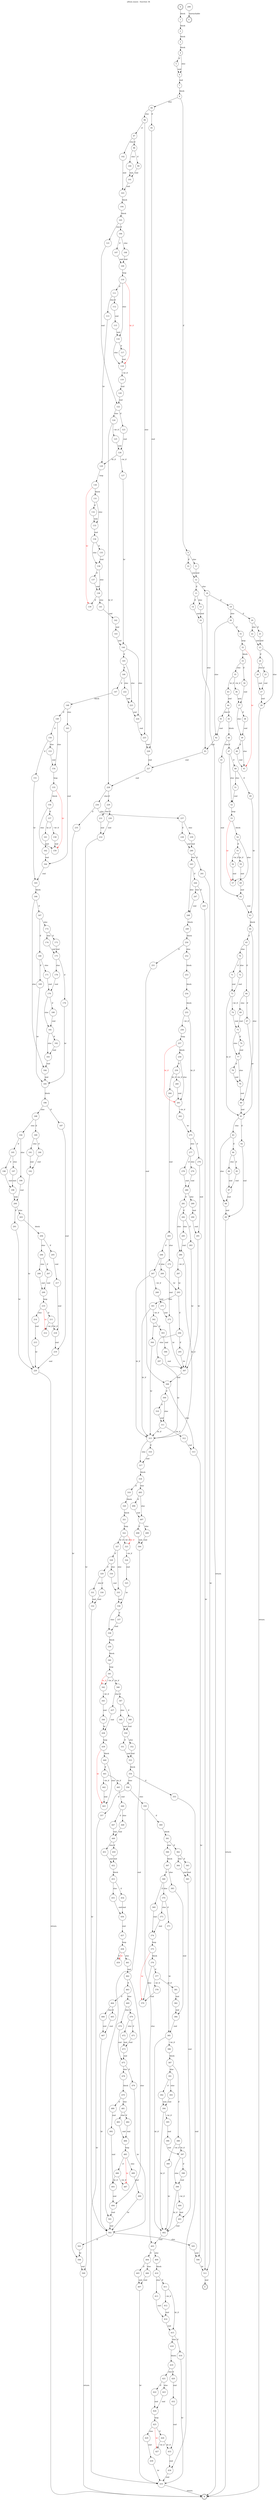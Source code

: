 digraph finite_state_machine {
    label = "allium.wasm - function 34"
    labelloc =  t
    labelfontsize = 16
    labelfontcolor = black
    labelfontname = "Helvetica"
    node [shape = doublecircle]; 0 E U R ;
    node [shape = circle];
    0 -> 1[label="block"];
    1 -> 2[label="block"];
    2 -> 3[label="block"];
    3 -> 4[label="block"];
    4 -> 5[label="if"];
    4 -> 6[label="else"];
    5 -> 6[label="end"];
    6 -> 7[label="end"];
    7 -> 8[label="block"];
    8 -> 9[label="if"];
    8 -> 94[label="else"];
    9 -> 10[label="if"];
    9 -> 11[label="else"];
    10 -> 12[label="end"];
    11 -> 12[label="end"];
    12 -> 13[label="if"];
    12 -> 18[label="else"];
    13 -> 14[label="if"];
    13 -> 15[label="else"];
    14 -> 16[label="end"];
    15 -> 16[label="end"];
    16 -> R[label="return"];
    18 -> 19[label="if"];
    18 -> 93[label="else"];
    19 -> 20[label="if"];
    19 -> 30[label="else"];
    20 -> 21[label="if"];
    20 -> 22[label="else"];
    21 -> 23[label="end"];
    22 -> 23[label="end"];
    23 -> 24[label="if"];
    23 -> 28[label="else"];
    24 -> 25[label="if"];
    24 -> 26[label="else"];
    25 -> 27[label="end"];
    26 -> 27[label="end"];
    27 -> 28[label="end"];
    28 -> R[label="return"];
    30 -> 31[label="if"];
    30 -> 92[label="else"];
    31 -> 32[label="loop"];
    32 -> 33[label="block"];
    33 -> 34[label="if"];
    33 -> 35[label="else"];
    34 -> 37[label="end"];
    35 -> 36[label="~br_if"];
    35 -> 43[label="br_if"];
    36 -> 37[label="end"];
    37 -> 38[label="if"];
    37 -> 39[label="else"];
    38 -> 39[label="end"];
    39 -> 40[label="if"];
    39 -> 41[label="else"];
    40 -> 41[label="end"];
    41 -> 32[color="red" dir=back fontcolor="red" label="br"];
    43 -> 44[label="end"];
    44 -> 45[label="if"];
    44 -> 91[label="else"];
    45 -> 46[label="block"];
    46 -> 47[label="if"];
    46 -> 61[label="else"];
    47 -> 48[label="if"];
    47 -> 52[label="else"];
    48 -> 49[label="if"];
    48 -> 51[label="else"];
    49 -> 63[label="br"];
    51 -> 52[label="end"];
    52 -> 53[label="loop"];
    53 -> 54[label="block"];
    54 -> 55[label="if"];
    54 -> 57[label="else"];
    55 -> 56[label="~br_if"];
    55 -> 59[label="br_if"];
    56 -> 57[label="end"];
    57 -> 53[color="red" dir=back fontcolor="red" label="br"];
    59 -> 60[label="end"];
    60 -> 62[label="end"];
    61 -> 62[label="end"];
    62 -> 63[label="end"];
    63 -> 64[label="block"];
    64 -> 65[label="if"];
    64 -> 80[label="else"];
    65 -> 66[label="if"];
    65 -> 70[label="else"];
    66 -> 67[label="if"];
    66 -> 69[label="else"];
    67 -> 81[label="br"];
    69 -> 75[label="end"];
    70 -> 71[label="if"];
    70 -> 72[label="else"];
    71 -> 73[label="end"];
    72 -> 73[label="end"];
    73 -> 74[label="~br_if"];
    73 -> 81[label="br_if"];
    74 -> 75[label="end"];
    75 -> 76[label="if"];
    75 -> 77[label="else"];
    76 -> 77[label="end"];
    77 -> 78[label="if"];
    77 -> 79[label="else"];
    78 -> 79[label="end"];
    79 -> 80[label="end"];
    80 -> 81[label="end"];
    81 -> 82[label="if"];
    81 -> 83[label="else"];
    82 -> 89[label="end"];
    83 -> 84[label="if"];
    83 -> 88[label="else"];
    84 -> 85[label="if"];
    84 -> 86[label="else"];
    85 -> 87[label="end"];
    86 -> 87[label="end"];
    87 -> 88[label="end"];
    88 -> 89[label="end"];
    89 -> R[label="return"];
    91 -> 92[label="end"];
    92 -> 93[label="end"];
    93 -> 227[label="end"];
    94 -> 95[label="if"];
    94 -> 96[label="else"];
    95 -> 226[label="end"];
    96 -> 97[label="if"];
    96 -> 225[label="else"];
    97 -> 98[label="if"];
    97 -> 102[label="else"];
    98 -> 99[label="if"];
    98 -> 100[label="else"];
    99 -> 101[label="end"];
    100 -> 101[label="end"];
    101 -> 103[label="end"];
    102 -> 103[label="end"];
    103 -> 104[label="block"];
    104 -> 105[label="block"];
    105 -> 106[label="if"];
    105 -> 121[label="else"];
    106 -> 107[label="if"];
    106 -> 108[label="else"];
    107 -> 109[label="end"];
    108 -> 109[label="end"];
    109 -> 110[label="loop"];
    110 -> 111[label="if"];
    110 -> 116[label="else"];
    111 -> 112[label="if"];
    111 -> 113[label="else"];
    112 -> 115[label="end"];
    113 -> 129[label="br"];
    115 -> 116[label="end"];
    116 -> 117[label="if"];
    116 -> 118[label="else"];
    117 -> 118[label="end"];
    118 -> 119[label="~br_if"];
    118 -> 110[color="red" dir=back fontcolor="red" label="br_if"];
    119 -> 120[label="end"];
    120 -> 122[label="end"];
    121 -> 122[label="end"];
    122 -> 123[label="if"];
    122 -> 124[label="else"];
    123 -> 126[label="end"];
    124 -> 125[label="~br_if"];
    124 -> 228[label="br_if"];
    125 -> 126[label="end"];
    126 -> 127[label="~br_if"];
    126 -> 129[label="br_if"];
    127 -> 144[label="br"];
    129 -> 130[label="loop"];
    130 -> 131[label="block"];
    131 -> 132[label="if"];
    131 -> 133[label="else"];
    132 -> 133[label="end"];
    133 -> 134[label="end"];
    134 -> 135[label="if"];
    134 -> 136[label="else"];
    135 -> 136[label="end"];
    136 -> 137[label="if"];
    136 -> 138[label="else"];
    137 -> 138[label="end"];
    138 -> 139[label="if"];
    138 -> 141[label="else"];
    139 -> 130[color="red" dir=back fontcolor="red" label="br"];
    141 -> 142[label="end"];
    142 -> 143[label="end"];
    143 -> 144[label="end"];
    144 -> 145[label="if"];
    144 -> 224[label="else"];
    145 -> 146[label="if"];
    145 -> 223[label="else"];
    146 -> 147[label="if"];
    146 -> 222[label="else"];
    147 -> 148[label="block"];
    148 -> 149[label="if"];
    148 -> 163[label="else"];
    149 -> 150[label="if"];
    149 -> 154[label="else"];
    150 -> 151[label="if"];
    150 -> 153[label="else"];
    151 -> 165[label="br"];
    153 -> 154[label="end"];
    154 -> 155[label="loop"];
    155 -> 156[label="block"];
    156 -> 157[label="if"];
    156 -> 159[label="else"];
    157 -> 158[label="~br_if"];
    157 -> 161[label="br_if"];
    158 -> 159[label="end"];
    159 -> 155[color="red" dir=back fontcolor="red" label="br"];
    161 -> 162[label="end"];
    162 -> 164[label="end"];
    163 -> 164[label="end"];
    164 -> 165[label="end"];
    165 -> 166[label="block"];
    166 -> 167[label="if"];
    166 -> 184[label="else"];
    167 -> 168[label="if"];
    167 -> 172[label="else"];
    168 -> 169[label="if"];
    168 -> 171[label="else"];
    169 -> 185[label="br"];
    171 -> 179[label="end"];
    172 -> 173[label="if"];
    172 -> 174[label="else"];
    173 -> 175[label="end"];
    174 -> 175[label="end"];
    175 -> 176[label="if"];
    175 -> 178[label="else"];
    176 -> 185[label="br"];
    178 -> 179[label="end"];
    179 -> 180[label="if"];
    179 -> 181[label="else"];
    180 -> 181[label="end"];
    181 -> 182[label="if"];
    181 -> 183[label="else"];
    182 -> 183[label="end"];
    183 -> 184[label="end"];
    184 -> 185[label="end"];
    185 -> 186[label="block"];
    186 -> 187[label="if"];
    186 -> 188[label="else"];
    187 -> 219[label="end"];
    188 -> 189[label="if"];
    188 -> 194[label="else"];
    189 -> 190[label="if"];
    189 -> 191[label="else"];
    190 -> 192[label="end"];
    191 -> 192[label="end"];
    192 -> 220[label="br"];
    194 -> 195[label="if"];
    194 -> 199[label="else"];
    195 -> 196[label="if"];
    195 -> 197[label="else"];
    196 -> 198[label="end"];
    197 -> 198[label="end"];
    198 -> 200[label="end"];
    199 -> 200[label="end"];
    200 -> 201[label="if"];
    200 -> 203[label="else"];
    201 -> 220[label="br"];
    203 -> 204[label="block"];
    204 -> 205[label="if"];
    204 -> 206[label="else"];
    205 -> 217[label="end"];
    206 -> 207[label="if"];
    206 -> 208[label="else"];
    207 -> 209[label="end"];
    208 -> 209[label="end"];
    209 -> 210[label="loop"];
    210 -> 211[label="if"];
    210 -> 214[label="else"];
    211 -> 212[label="~br_if"];
    211 -> 218[label="br_if"];
    212 -> 210[color="red" dir=back fontcolor="red" label="br"];
    214 -> 215[label="end"];
    215 -> 220[label="br"];
    217 -> 218[label="end"];
    218 -> 219[label="end"];
    219 -> 220[label="end"];
    220 -> R[label="return"];
    222 -> 223[label="end"];
    223 -> 224[label="end"];
    224 -> 225[label="end"];
    225 -> 226[label="end"];
    226 -> 227[label="end"];
    227 -> 228[label="end"];
    228 -> 229[label="if"];
    228 -> 234[label="else"];
    229 -> 230[label="if"];
    229 -> 231[label="else"];
    230 -> 232[label="end"];
    231 -> 232[label="end"];
    232 -> 509[label="br"];
    234 -> 235[label="if"];
    234 -> 237[label="else"];
    235 -> 508[label="br"];
    237 -> 238[label="if"];
    237 -> 239[label="else"];
    238 -> 240[label="end"];
    239 -> 240[label="end"];
    240 -> 241[label="if"];
    240 -> 243[label="else"];
    241 -> 511[label="br"];
    243 -> 244[label="if"];
    243 -> 248[label="else"];
    244 -> 245[label="if"];
    244 -> 247[label="else"];
    245 -> 511[label="br"];
    247 -> 248[label="end"];
    248 -> 249[label="block"];
    249 -> 250[label="block"];
    250 -> 251[label="if"];
    250 -> 252[label="else"];
    251 -> 308[label="end"];
    252 -> 253[label="block"];
    253 -> 254[label="block"];
    254 -> 255[label="block"];
    255 -> 256[label="~br_if"];
    255 -> 275[label="br_if"];
    256 -> 257[label="loop"];
    257 -> 258[label="block"];
    258 -> 259[label="if"];
    258 -> 261[label="else"];
    259 -> 260[label="~br_if"];
    259 -> 264[label="br_if"];
    260 -> 261[label="end"];
    261 -> 262[label="~br_if"];
    261 -> 257[color="red" dir=back fontcolor="red" label="br_if"];
    262 -> 275[label="br"];
    264 -> 265[label="end"];
    265 -> 266[label="if"];
    265 -> 272[label="else"];
    266 -> 267[label="if"];
    266 -> 269[label="else"];
    267 -> 268[label="~br_if"];
    267 -> 315[label="br_if"];
    268 -> 271[label="end"];
    269 -> 293[label="br"];
    271 -> 273[label="end"];
    272 -> 273[label="end"];
    273 -> 307[label="br"];
    275 -> 276[label="if"];
    275 -> 277[label="else"];
    276 -> 291[label="end"];
    277 -> 278[label="if"];
    277 -> 279[label="else"];
    278 -> 280[label="end"];
    279 -> 280[label="end"];
    280 -> 281[label="if"];
    280 -> 289[label="else"];
    281 -> 282[label="if"];
    281 -> 286[label="else"];
    282 -> 283[label="if"];
    282 -> 285[label="else"];
    283 -> 307[label="br"];
    285 -> 286[label="end"];
    286 -> 287[label="~br_if"];
    286 -> 315[label="br_if"];
    287 -> 293[label="br"];
    289 -> 290[label="end"];
    290 -> 291[label="end"];
    291 -> 307[label="br"];
    293 -> 294[label="if"];
    293 -> 301[label="else"];
    294 -> 295[label="if"];
    294 -> 297[label="else"];
    295 -> 307[label="br"];
    297 -> 315[label="br"];
    299 -> U[label="unreachable"];
    301 -> 302[label="~br_if"];
    301 -> 315[label="br_if"];
    302 -> 303[label="if"];
    302 -> 304[label="else"];
    303 -> 306[label="end"];
    304 -> 315[label="br"];
    306 -> 307[label="end"];
    307 -> 308[label="end"];
    308 -> 309[label="if"];
    308 -> 313[label="else"];
    309 -> 310[label="if"];
    309 -> 311[label="else"];
    310 -> 311[label="end"];
    311 -> 312[label="~br_if"];
    311 -> 315[label="br_if"];
    312 -> 313[label="end"];
    313 -> 506[label="br"];
    315 -> 316[label="if"];
    315 -> 317[label="else"];
    316 -> 317[label="end"];
    317 -> 318[label="block"];
    318 -> 319[label="if"];
    318 -> 495[label="else"];
    319 -> 320[label="block"];
    320 -> 321[label="block"];
    321 -> 322[label="loop"];
    322 -> 323[label="~br_if"];
    322 -> 327[label="br_if"];
    323 -> 324[label="~br_if"];
    323 -> 322[color="red" dir=back fontcolor="red" label="br_if"];
    324 -> 325[label="end"];
    325 -> 336[label="br"];
    327 -> 328[label="if"];
    327 -> 335[label="else"];
    328 -> 329[label="if"];
    328 -> 334[label="else"];
    329 -> 330[label="if"];
    329 -> 331[label="else"];
    330 -> 332[label="end"];
    331 -> 332[label="end"];
    332 -> 502[label="br"];
    334 -> 335[label="end"];
    335 -> 336[label="end"];
    336 -> 337[label="if"];
    336 -> 338[label="else"];
    337 -> 338[label="end"];
    338 -> 339[label="block"];
    339 -> 340[label="block"];
    340 -> 341[label="loop"];
    341 -> 342[label="~br_if"];
    341 -> 346[label="br_if"];
    342 -> 343[label="~br_if"];
    342 -> 341[color="red" dir=back fontcolor="red" label="br_if"];
    343 -> 344[label="end"];
    344 -> 438[label="br"];
    346 -> 347[label="if"];
    346 -> 437[label="else"];
    347 -> 348[label="if"];
    347 -> 349[label="else"];
    348 -> 350[label="end"];
    349 -> 350[label="end"];
    350 -> 351[label="if"];
    350 -> 352[label="else"];
    351 -> 353[label="end"];
    352 -> 353[label="end"];
    353 -> 354[label="block"];
    354 -> 355[label="if"];
    354 -> 356[label="else"];
    355 -> 434[label="end"];
    356 -> 357[label="if"];
    356 -> 359[label="else"];
    357 -> 435[label="br"];
    359 -> 360[label="if"];
    359 -> 403[label="else"];
    360 -> 361[label="block"];
    361 -> 362[label="if"];
    361 -> 366[label="else"];
    362 -> 363[label="if"];
    362 -> 364[label="else"];
    363 -> 365[label="end"];
    364 -> 365[label="end"];
    365 -> 401[label="end"];
    366 -> 367[label="block"];
    367 -> 368[label="if"];
    367 -> 383[label="else"];
    368 -> 369[label="if"];
    368 -> 370[label="else"];
    369 -> 374[label="end"];
    370 -> 371[label="if"];
    370 -> 373[label="else"];
    371 -> 385[label="br"];
    373 -> 374[label="end"];
    374 -> 375[label="loop"];
    375 -> 376[label="block"];
    376 -> 377[label="if"];
    376 -> 379[label="else"];
    377 -> 378[label="~br_if"];
    377 -> 381[label="br_if"];
    378 -> 379[label="end"];
    379 -> 375[color="red" dir=back fontcolor="red" label="br"];
    381 -> 382[label="end"];
    382 -> 384[label="end"];
    383 -> 384[label="end"];
    384 -> 385[label="end"];
    385 -> 386[label="~br_if"];
    385 -> 402[label="br_if"];
    386 -> 387[label="block"];
    387 -> 388[label="if"];
    387 -> 391[label="else"];
    388 -> 389[label="~br_if"];
    388 -> 397[label="br_if"];
    389 -> 402[label="br"];
    391 -> 392[label="if"];
    391 -> 393[label="else"];
    392 -> 394[label="end"];
    393 -> 394[label="end"];
    394 -> 395[label="~br_if"];
    394 -> 402[label="br_if"];
    395 -> 396[label="end"];
    396 -> 397[label="end"];
    397 -> 398[label="if"];
    397 -> 399[label="else"];
    398 -> 399[label="end"];
    399 -> 400[label="~br_if"];
    399 -> 402[label="br_if"];
    400 -> 401[label="end"];
    401 -> 402[label="end"];
    402 -> 403[label="end"];
    403 -> 404[label="if"];
    403 -> 409[label="else"];
    404 -> 405[label="if"];
    404 -> 406[label="else"];
    405 -> 407[label="end"];
    406 -> 407[label="end"];
    407 -> 435[label="br"];
    409 -> 410[label="block"];
    410 -> 411[label="if"];
    410 -> 413[label="else"];
    411 -> 412[label="~br_if"];
    411 -> 415[label="br_if"];
    412 -> 414[label="end"];
    413 -> 414[label="end"];
    414 -> 415[label="end"];
    415 -> 416[label="if"];
    415 -> 418[label="else"];
    416 -> 435[label="br"];
    418 -> 419[label="block"];
    419 -> 420[label="if"];
    419 -> 421[label="else"];
    420 -> 432[label="end"];
    421 -> 422[label="if"];
    421 -> 423[label="else"];
    422 -> 424[label="end"];
    423 -> 424[label="end"];
    424 -> 425[label="loop"];
    425 -> 426[label="if"];
    425 -> 429[label="else"];
    426 -> 427[label="~br_if"];
    426 -> 433[label="br_if"];
    427 -> 425[color="red" dir=back fontcolor="red" label="br"];
    429 -> 430[label="end"];
    430 -> 435[label="br"];
    432 -> 433[label="end"];
    433 -> 434[label="end"];
    434 -> 435[label="end"];
    435 -> R[label="return"];
    437 -> 438[label="end"];
    438 -> 439[label="loop"];
    439 -> 440[label="block"];
    440 -> 441[label="if"];
    440 -> 443[label="else"];
    441 -> 442[label="~br_if"];
    441 -> 445[label="br_if"];
    442 -> 443[label="end"];
    443 -> 439[color="red" dir=back fontcolor="red" label="br"];
    445 -> 446[label="end"];
    446 -> 447[label="if"];
    446 -> 448[label="else"];
    447 -> 449[label="end"];
    448 -> 449[label="end"];
    449 -> 450[label="if"];
    449 -> 451[label="else"];
    450 -> 452[label="end"];
    451 -> 452[label="end"];
    452 -> 453[label="block"];
    453 -> 454[label="if"];
    453 -> 455[label="else"];
    454 -> 456[label="end"];
    455 -> 456[label="end"];
    456 -> 457[label="end"];
    457 -> 458[label="loop"];
    458 -> 459[label="if"];
    458 -> 461[label="else"];
    459 -> 458[color="red" dir=back fontcolor="red" label="br"];
    461 -> 462[label="end"];
    462 -> 463[label="if"];
    462 -> 494[label="else"];
    463 -> 464[label="if"];
    463 -> 469[label="else"];
    464 -> 465[label="if"];
    464 -> 466[label="else"];
    465 -> 467[label="end"];
    466 -> 467[label="end"];
    467 -> 502[label="br"];
    469 -> 470[label="if"];
    469 -> 474[label="else"];
    470 -> 471[label="if"];
    470 -> 472[label="else"];
    471 -> 473[label="end"];
    472 -> 473[label="end"];
    473 -> 475[label="end"];
    474 -> 475[label="end"];
    475 -> 476[label="if"];
    475 -> 478[label="else"];
    476 -> 502[label="br"];
    478 -> 479[label="block"];
    479 -> 480[label="if"];
    479 -> 481[label="else"];
    480 -> 492[label="end"];
    481 -> 482[label="if"];
    481 -> 483[label="else"];
    482 -> 484[label="end"];
    483 -> 484[label="end"];
    484 -> 485[label="loop"];
    485 -> 486[label="if"];
    485 -> 489[label="else"];
    486 -> 487[label="~br_if"];
    486 -> 493[label="br_if"];
    487 -> 485[color="red" dir=back fontcolor="red" label="br"];
    489 -> 490[label="end"];
    490 -> 502[label="br"];
    492 -> 493[label="end"];
    493 -> 494[label="end"];
    494 -> 501[label="end"];
    495 -> 496[label="if"];
    495 -> 497[label="else"];
    496 -> 497[label="end"];
    497 -> 498[label="if"];
    497 -> 499[label="else"];
    498 -> 500[label="end"];
    499 -> 500[label="end"];
    500 -> 501[label="end"];
    501 -> 502[label="end"];
    502 -> 503[label="if"];
    502 -> 505[label="else"];
    503 -> 508[label="br"];
    505 -> 506[label="end"];
    506 -> 511[label="br"];
    508 -> 509[label="end"];
    509 -> R[label="return"];
    511 -> E[label="end"];
}
